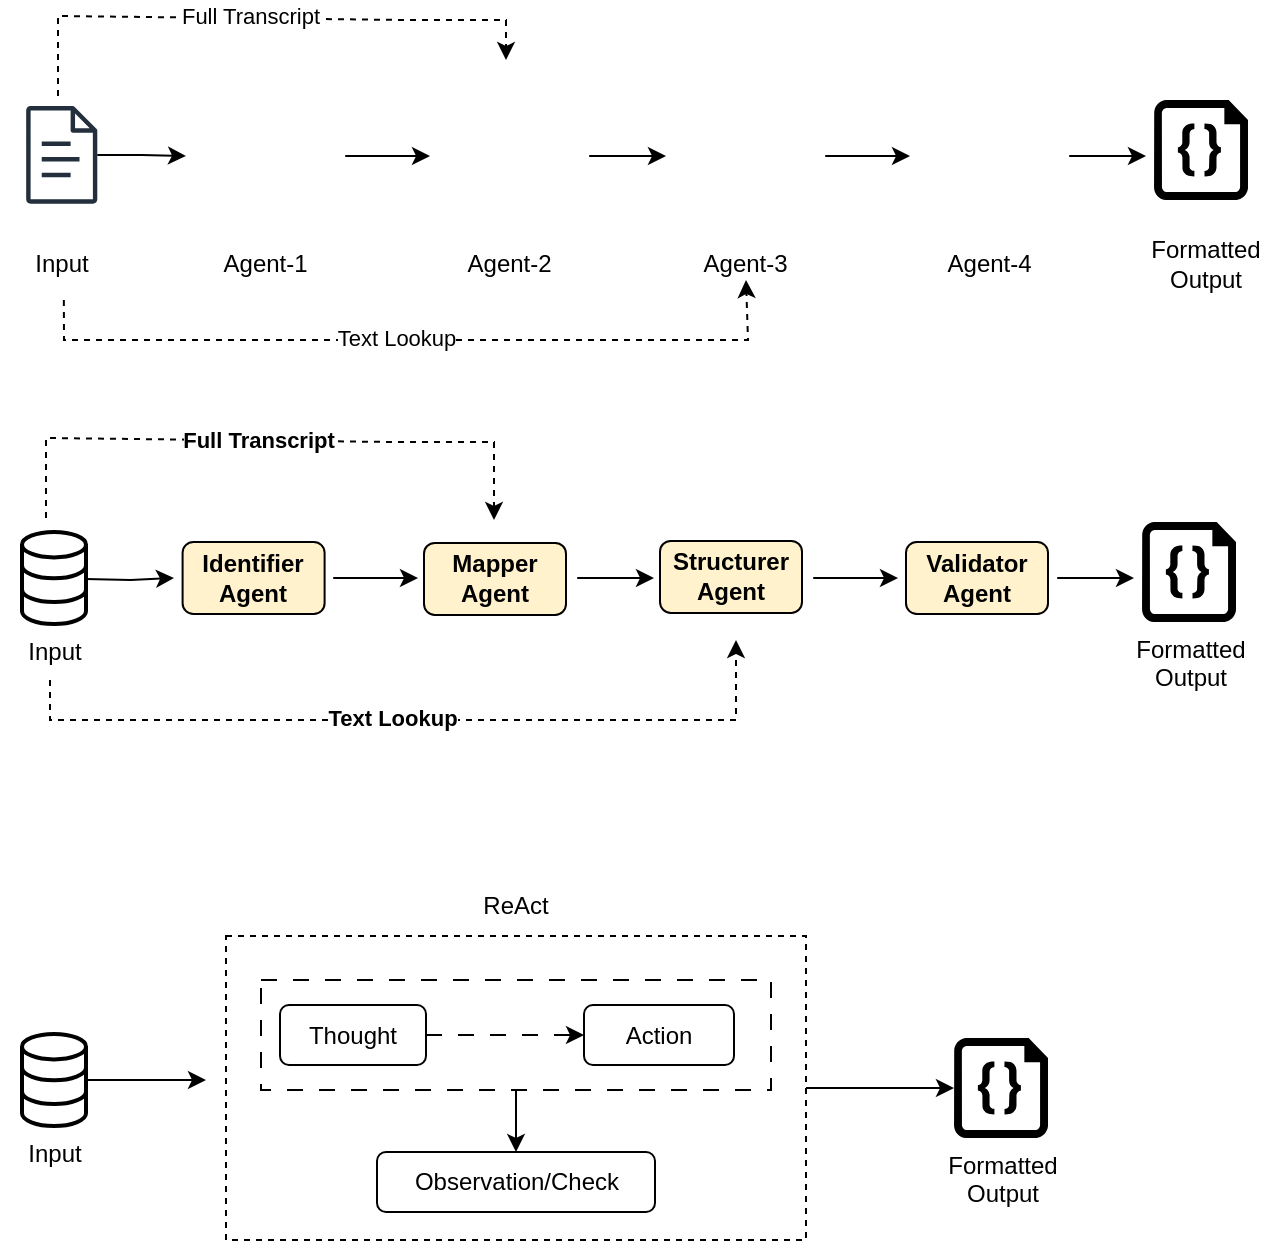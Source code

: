 <mxfile version="28.1.0">
  <diagram name="Page-1" id="0vx86Wp_YkcGhynvlG-V">
    <mxGraphModel dx="698" dy="327" grid="1" gridSize="10" guides="1" tooltips="1" connect="1" arrows="1" fold="1" page="1" pageScale="1" pageWidth="31" pageHeight="59" math="0" shadow="0">
      <root>
        <mxCell id="0" />
        <mxCell id="1" parent="0" />
        <mxCell id="uF2qltHjR5JwgG3fiyBx-141" value="" style="edgeStyle=orthogonalEdgeStyle;rounded=0;orthogonalLoop=1;jettySize=auto;html=1;" edge="1" parent="1" source="uF2qltHjR5JwgG3fiyBx-120" target="uF2qltHjR5JwgG3fiyBx-127">
          <mxGeometry relative="1" as="geometry" />
        </mxCell>
        <mxCell id="uF2qltHjR5JwgG3fiyBx-120" value="" style="rounded=0;whiteSpace=wrap;html=1;dashed=1;fillColor=none;" vertex="1" parent="1">
          <mxGeometry x="140" y="578" width="290" height="152" as="geometry" />
        </mxCell>
        <mxCell id="uF2qltHjR5JwgG3fiyBx-124" value="" style="rounded=0;whiteSpace=wrap;html=1;fillColor=none;dashed=1;dashPattern=8 8;" vertex="1" parent="1">
          <mxGeometry x="157.5" y="600" width="255" height="55" as="geometry" />
        </mxCell>
        <mxCell id="uF2qltHjR5JwgG3fiyBx-47" value="" style="edgeStyle=orthogonalEdgeStyle;rounded=0;orthogonalLoop=1;jettySize=auto;html=1;" edge="1" parent="1" source="uF2qltHjR5JwgG3fiyBx-29" target="uF2qltHjR5JwgG3fiyBx-30">
          <mxGeometry relative="1" as="geometry" />
        </mxCell>
        <mxCell id="uF2qltHjR5JwgG3fiyBx-29" value="Agent-3" style="shape=image;verticalLabelPosition=bottom;labelBackgroundColor=default;verticalAlign=top;aspect=fixed;imageAspect=0;image=https://thumbs.dreamstime.com/b/ai-agent-network-digital-intelligence-smart-system-processing-unit-black-icon-depicts-microchip-connections-symbolizing-383726732.jpg;clipPath=inset(16.67% 17.67% 17% 16.33%);" vertex="1" parent="1">
          <mxGeometry x="360" y="148" width="79.6" height="80" as="geometry" />
        </mxCell>
        <mxCell id="uF2qltHjR5JwgG3fiyBx-50" style="edgeStyle=orthogonalEdgeStyle;rounded=0;orthogonalLoop=1;jettySize=auto;html=1;" edge="1" parent="1" source="uF2qltHjR5JwgG3fiyBx-30">
          <mxGeometry relative="1" as="geometry">
            <mxPoint x="600" y="188" as="targetPoint" />
          </mxGeometry>
        </mxCell>
        <mxCell id="uF2qltHjR5JwgG3fiyBx-30" value="Agent-4" style="shape=image;verticalLabelPosition=bottom;labelBackgroundColor=default;verticalAlign=top;aspect=fixed;imageAspect=0;image=https://thumbs.dreamstime.com/b/ai-agent-network-digital-intelligence-smart-system-processing-unit-black-icon-depicts-microchip-connections-symbolizing-383726732.jpg;clipPath=inset(16.67% 17.67% 17% 16.33%);" vertex="1" parent="1">
          <mxGeometry x="482" y="148" width="79.6" height="80" as="geometry" />
        </mxCell>
        <mxCell id="uF2qltHjR5JwgG3fiyBx-52" value="" style="edgeStyle=orthogonalEdgeStyle;rounded=0;orthogonalLoop=1;jettySize=auto;html=1;" edge="1" parent="1" source="uF2qltHjR5JwgG3fiyBx-31" target="uF2qltHjR5JwgG3fiyBx-32">
          <mxGeometry relative="1" as="geometry" />
        </mxCell>
        <mxCell id="uF2qltHjR5JwgG3fiyBx-31" value="Agent-1" style="shape=image;verticalLabelPosition=bottom;labelBackgroundColor=default;verticalAlign=top;aspect=fixed;imageAspect=0;image=https://thumbs.dreamstime.com/b/ai-agent-network-digital-intelligence-smart-system-processing-unit-black-icon-depicts-microchip-connections-symbolizing-383726732.jpg;clipPath=inset(16.67% 17.67% 17% 16.33%);" vertex="1" parent="1">
          <mxGeometry x="120" y="148" width="79.6" height="80" as="geometry" />
        </mxCell>
        <mxCell id="uF2qltHjR5JwgG3fiyBx-51" value="" style="edgeStyle=orthogonalEdgeStyle;rounded=0;orthogonalLoop=1;jettySize=auto;html=1;" edge="1" parent="1" source="uF2qltHjR5JwgG3fiyBx-32" target="uF2qltHjR5JwgG3fiyBx-29">
          <mxGeometry relative="1" as="geometry" />
        </mxCell>
        <mxCell id="uF2qltHjR5JwgG3fiyBx-32" value="Agent-2" style="shape=image;verticalLabelPosition=bottom;labelBackgroundColor=default;verticalAlign=top;aspect=fixed;imageAspect=0;image=https://thumbs.dreamstime.com/b/ai-agent-network-digital-intelligence-smart-system-processing-unit-black-icon-depicts-microchip-connections-symbolizing-383726732.jpg;clipPath=inset(16.67% 17.67% 17% 16.33%);" vertex="1" parent="1">
          <mxGeometry x="242" y="148" width="79.6" height="80" as="geometry" />
        </mxCell>
        <mxCell id="uF2qltHjR5JwgG3fiyBx-41" value="" style="group" vertex="1" connectable="0" parent="1">
          <mxGeometry x="601" y="160" width="60" height="97" as="geometry" />
        </mxCell>
        <mxCell id="uF2qltHjR5JwgG3fiyBx-25" value="" style="sketch=0;aspect=fixed;pointerEvents=1;shadow=0;dashed=0;html=1;strokeColor=none;labelPosition=center;verticalLabelPosition=bottom;verticalAlign=top;align=center;fillColor=light-dark(#000000, #bfd3ff);shape=mxgraph.azure.code_file" vertex="1" parent="uF2qltHjR5JwgG3fiyBx-41">
          <mxGeometry x="3" width="47" height="50" as="geometry" />
        </mxCell>
        <mxCell id="uF2qltHjR5JwgG3fiyBx-34" value="Formatted&lt;div&gt;Output&lt;/div&gt;" style="text;html=1;align=center;verticalAlign=middle;whiteSpace=wrap;rounded=0;" vertex="1" parent="uF2qltHjR5JwgG3fiyBx-41">
          <mxGeometry x="-1" y="67" width="60" height="30" as="geometry" />
        </mxCell>
        <mxCell id="uF2qltHjR5JwgG3fiyBx-42" value="" style="group" vertex="1" connectable="0" parent="1">
          <mxGeometry x="27.87" y="163.0" width="60" height="97.0" as="geometry" />
        </mxCell>
        <mxCell id="uF2qltHjR5JwgG3fiyBx-3" value="" style="sketch=0;outlineConnect=0;fontColor=#232F3E;gradientColor=none;fillColor=#232F3D;strokeColor=none;dashed=0;verticalLabelPosition=bottom;verticalAlign=top;align=center;html=1;fontSize=12;fontStyle=0;aspect=fixed;pointerEvents=1;shape=mxgraph.aws4.document;" vertex="1" parent="uF2qltHjR5JwgG3fiyBx-42">
          <mxGeometry x="12.13" width="35.73" height="48.9" as="geometry" />
        </mxCell>
        <mxCell id="uF2qltHjR5JwgG3fiyBx-33" value="Input" style="text;html=1;align=center;verticalAlign=middle;whiteSpace=wrap;rounded=0;" vertex="1" parent="uF2qltHjR5JwgG3fiyBx-42">
          <mxGeometry y="64.0" width="60" height="30" as="geometry" />
        </mxCell>
        <mxCell id="uF2qltHjR5JwgG3fiyBx-53" value="" style="edgeStyle=orthogonalEdgeStyle;rounded=0;orthogonalLoop=1;jettySize=auto;html=1;" edge="1" parent="1" source="uF2qltHjR5JwgG3fiyBx-3" target="uF2qltHjR5JwgG3fiyBx-31">
          <mxGeometry relative="1" as="geometry" />
        </mxCell>
        <mxCell id="uF2qltHjR5JwgG3fiyBx-55" value="" style="endArrow=classic;html=1;rounded=0;dashed=1;" edge="1" parent="1">
          <mxGeometry width="50" height="50" relative="1" as="geometry">
            <mxPoint x="58.926" y="260" as="sourcePoint" />
            <mxPoint x="400" y="250" as="targetPoint" />
            <Array as="points">
              <mxPoint x="59" y="280" />
              <mxPoint x="141" y="280" />
              <mxPoint x="251" y="280" />
              <mxPoint x="341" y="280" />
              <mxPoint x="401" y="280" />
            </Array>
          </mxGeometry>
        </mxCell>
        <mxCell id="uF2qltHjR5JwgG3fiyBx-58" value="Text Lookup" style="edgeLabel;html=1;align=center;verticalAlign=middle;resizable=0;points=[];" vertex="1" connectable="0" parent="uF2qltHjR5JwgG3fiyBx-55">
          <mxGeometry x="-0.037" y="1" relative="1" as="geometry">
            <mxPoint x="-3" as="offset" />
          </mxGeometry>
        </mxCell>
        <mxCell id="uF2qltHjR5JwgG3fiyBx-57" value="" style="endArrow=classic;html=1;rounded=0;dashed=1;" edge="1" parent="1">
          <mxGeometry width="50" height="50" relative="1" as="geometry">
            <mxPoint x="56" y="158" as="sourcePoint" />
            <mxPoint x="280" y="140" as="targetPoint" />
            <Array as="points">
              <mxPoint x="56" y="158" />
              <mxPoint x="56" y="118" />
              <mxPoint x="230" y="120" />
              <mxPoint x="280" y="120" />
            </Array>
          </mxGeometry>
        </mxCell>
        <mxCell id="uF2qltHjR5JwgG3fiyBx-60" value="Full Transcript" style="edgeLabel;html=1;align=center;verticalAlign=middle;resizable=0;points=[];" vertex="1" connectable="0" parent="uF2qltHjR5JwgG3fiyBx-57">
          <mxGeometry x="-0.042" y="2" relative="1" as="geometry">
            <mxPoint y="1" as="offset" />
          </mxGeometry>
        </mxCell>
        <mxCell id="uF2qltHjR5JwgG3fiyBx-77" value="" style="edgeStyle=orthogonalEdgeStyle;rounded=0;orthogonalLoop=1;jettySize=auto;html=1;" edge="1" parent="1">
          <mxGeometry relative="1" as="geometry">
            <mxPoint x="433.6" y="399" as="sourcePoint" />
            <mxPoint x="476" y="399" as="targetPoint" />
          </mxGeometry>
        </mxCell>
        <mxCell id="uF2qltHjR5JwgG3fiyBx-79" style="edgeStyle=orthogonalEdgeStyle;rounded=0;orthogonalLoop=1;jettySize=auto;html=1;" edge="1" parent="1">
          <mxGeometry relative="1" as="geometry">
            <mxPoint x="594" y="399" as="targetPoint" />
            <mxPoint x="555.6" y="399" as="sourcePoint" />
          </mxGeometry>
        </mxCell>
        <mxCell id="uF2qltHjR5JwgG3fiyBx-81" value="" style="edgeStyle=orthogonalEdgeStyle;rounded=0;orthogonalLoop=1;jettySize=auto;html=1;" edge="1" parent="1">
          <mxGeometry relative="1" as="geometry">
            <mxPoint x="193.6" y="399" as="sourcePoint" />
            <mxPoint x="236" y="399" as="targetPoint" />
          </mxGeometry>
        </mxCell>
        <mxCell id="uF2qltHjR5JwgG3fiyBx-83" value="" style="edgeStyle=orthogonalEdgeStyle;rounded=0;orthogonalLoop=1;jettySize=auto;html=1;" edge="1" parent="1">
          <mxGeometry relative="1" as="geometry">
            <mxPoint x="315.6" y="399" as="sourcePoint" />
            <mxPoint x="354" y="399" as="targetPoint" />
          </mxGeometry>
        </mxCell>
        <mxCell id="uF2qltHjR5JwgG3fiyBx-85" value="" style="group;dashed=1;" vertex="1" connectable="0" parent="1">
          <mxGeometry x="595" y="371" width="60" height="97" as="geometry" />
        </mxCell>
        <mxCell id="uF2qltHjR5JwgG3fiyBx-86" value="Formatted&lt;div&gt;Output&lt;/div&gt;" style="sketch=0;aspect=fixed;pointerEvents=1;shadow=0;dashed=0;html=1;strokeColor=none;labelPosition=center;verticalLabelPosition=bottom;verticalAlign=top;align=center;fillColor=light-dark(#000000, #bfd3ff);shape=mxgraph.azure.code_file" vertex="1" parent="uF2qltHjR5JwgG3fiyBx-85">
          <mxGeometry x="3" width="47" height="50" as="geometry" />
        </mxCell>
        <mxCell id="uF2qltHjR5JwgG3fiyBx-89" value="" style="edgeStyle=orthogonalEdgeStyle;rounded=0;orthogonalLoop=1;jettySize=auto;html=1;" edge="1" parent="1">
          <mxGeometry relative="1" as="geometry">
            <mxPoint x="69.647" y="399.5" as="sourcePoint" />
            <mxPoint x="114" y="399" as="targetPoint" />
          </mxGeometry>
        </mxCell>
        <mxCell id="uF2qltHjR5JwgG3fiyBx-90" value="" style="endArrow=classic;html=1;rounded=0;dashed=1;" edge="1" parent="1">
          <mxGeometry width="50" height="50" relative="1" as="geometry">
            <mxPoint x="52" y="450" as="sourcePoint" />
            <mxPoint x="395" y="430" as="targetPoint" />
            <Array as="points">
              <mxPoint x="52" y="470" />
              <mxPoint x="100" y="470" />
              <mxPoint x="250" y="470" />
              <mxPoint x="335" y="470" />
              <mxPoint x="395" y="470" />
            </Array>
          </mxGeometry>
        </mxCell>
        <mxCell id="uF2qltHjR5JwgG3fiyBx-91" value="&lt;b&gt;Text Lookup&lt;/b&gt;" style="edgeLabel;html=1;align=center;verticalAlign=middle;resizable=0;points=[];" vertex="1" connectable="0" parent="uF2qltHjR5JwgG3fiyBx-90">
          <mxGeometry x="-0.037" y="1" relative="1" as="geometry">
            <mxPoint x="-3" as="offset" />
          </mxGeometry>
        </mxCell>
        <mxCell id="uF2qltHjR5JwgG3fiyBx-92" value="" style="endArrow=classic;html=1;rounded=0;dashed=1;" edge="1" parent="1">
          <mxGeometry width="50" height="50" relative="1" as="geometry">
            <mxPoint x="50" y="369" as="sourcePoint" />
            <mxPoint x="274" y="370" as="targetPoint" />
            <Array as="points">
              <mxPoint x="50" y="369" />
              <mxPoint x="50" y="329" />
              <mxPoint x="224" y="331" />
              <mxPoint x="274" y="331" />
            </Array>
          </mxGeometry>
        </mxCell>
        <mxCell id="uF2qltHjR5JwgG3fiyBx-93" value="&lt;span style=&quot;color: rgba(0, 0, 0, 0); font-family: monospace; font-size: 0px; text-align: start; background-color: rgb(236, 236, 236);&quot;&gt;%3CmxGraphModel%3E%3Croot%3E%3CmxCell%20id%3D%220%22%2F%3E%3CmxCell%20id%3D%221%22%20parent%3D%220%22%2F%3E%3CmxCell%20id%3D%222%22%20value%3D%22Input%22%20style%3D%22sketch%3D0%3BoutlineConnect%3D0%3BfontColor%3D%23232F3E%3BgradientColor%3Dnone%3BfillColor%3D%23232F3D%3BstrokeColor%3Dnone%3Bdashed%3D0%3BverticalLabelPosition%3Dbottom%3BverticalAlign%3Dtop%3Balign%3Dcenter%3Bhtml%3D1%3BfontSize%3D12%3BfontStyle%3D0%3Baspect%3Dfixed%3BpointerEvents%3D1%3Bshape%3Dmxgraph.aws4.document%3B%22%20vertex%3D%221%22%20parent%3D%221%22%3E%3CmxGeometry%20x%3D%2234%22%20y%3D%22375%22%20width%3D%2235.73%22%20height%3D%2248.9%22%20as%3D%22geometry%22%2F%3E%3C%2FmxCell%3E%3C%2Froot%3E%3C%2FmxGraphModel%3E&lt;/span&gt;" style="edgeLabel;html=1;align=center;verticalAlign=middle;resizable=0;points=[];" vertex="1" connectable="0" parent="uF2qltHjR5JwgG3fiyBx-92">
          <mxGeometry x="-0.042" y="2" relative="1" as="geometry">
            <mxPoint y="1" as="offset" />
          </mxGeometry>
        </mxCell>
        <mxCell id="uF2qltHjR5JwgG3fiyBx-118" value="&lt;b&gt;Full Transcript&lt;/b&gt;" style="edgeLabel;html=1;align=center;verticalAlign=middle;resizable=0;points=[];" vertex="1" connectable="0" parent="uF2qltHjR5JwgG3fiyBx-92">
          <mxGeometry x="-0.036" y="-3" relative="1" as="geometry">
            <mxPoint y="-3" as="offset" />
          </mxGeometry>
        </mxCell>
        <mxCell id="uF2qltHjR5JwgG3fiyBx-94" value="&lt;b&gt;Identifier&lt;/b&gt;&lt;div&gt;&lt;b&gt;Agent&lt;/b&gt;&lt;/div&gt;" style="rounded=1;whiteSpace=wrap;html=1;fillColor=#fff2cc;strokeColor=default;" vertex="1" parent="1">
          <mxGeometry x="118.3" y="381" width="71" height="36" as="geometry" />
        </mxCell>
        <mxCell id="uF2qltHjR5JwgG3fiyBx-105" value="&lt;b&gt;Mapper&lt;/b&gt;&lt;div&gt;&lt;b&gt;Agent&lt;/b&gt;&lt;/div&gt;" style="rounded=1;whiteSpace=wrap;html=1;fillColor=#fff2cc;strokeColor=default;" vertex="1" parent="1">
          <mxGeometry x="239" y="381.45" width="71" height="36" as="geometry" />
        </mxCell>
        <mxCell id="uF2qltHjR5JwgG3fiyBx-106" value="&lt;b&gt;Structurer&lt;/b&gt;&lt;div&gt;&lt;b&gt;Agent&lt;/b&gt;&lt;/div&gt;" style="rounded=1;whiteSpace=wrap;html=1;fillColor=#fff2cc;strokeColor=default;" vertex="1" parent="1">
          <mxGeometry x="357" y="380.45" width="71" height="36" as="geometry" />
        </mxCell>
        <mxCell id="uF2qltHjR5JwgG3fiyBx-107" value="&lt;b&gt;Validator&lt;/b&gt;&lt;div&gt;&lt;b&gt;Agent&lt;/b&gt;&lt;/div&gt;" style="rounded=1;whiteSpace=wrap;html=1;fillColor=#fff2cc;strokeColor=default;" vertex="1" parent="1">
          <mxGeometry x="480" y="381" width="71" height="36" as="geometry" />
        </mxCell>
        <mxCell id="uF2qltHjR5JwgG3fiyBx-111" value="Input" style="html=1;verticalLabelPosition=bottom;align=center;labelBackgroundColor=#ffffff;verticalAlign=top;strokeWidth=2;strokeColor=light-dark(#000000, #32a0ff);shadow=0;dashed=0;shape=mxgraph.ios7.icons.data;" vertex="1" parent="1">
          <mxGeometry x="38" y="376" width="32" height="46" as="geometry" />
        </mxCell>
        <mxCell id="uF2qltHjR5JwgG3fiyBx-143" style="edgeStyle=orthogonalEdgeStyle;rounded=0;orthogonalLoop=1;jettySize=auto;html=1;" edge="1" parent="1" source="uF2qltHjR5JwgG3fiyBx-119">
          <mxGeometry relative="1" as="geometry">
            <mxPoint x="130" y="650" as="targetPoint" />
          </mxGeometry>
        </mxCell>
        <mxCell id="uF2qltHjR5JwgG3fiyBx-119" value="Input" style="html=1;verticalLabelPosition=bottom;align=center;labelBackgroundColor=#ffffff;verticalAlign=top;strokeWidth=2;strokeColor=light-dark(#000000, #32a0ff);shadow=0;dashed=0;shape=mxgraph.ios7.icons.data;" vertex="1" parent="1">
          <mxGeometry x="38.0" y="627" width="32" height="46" as="geometry" />
        </mxCell>
        <mxCell id="uF2qltHjR5JwgG3fiyBx-139" style="edgeStyle=orthogonalEdgeStyle;rounded=0;orthogonalLoop=1;jettySize=auto;html=1;entryX=0;entryY=0.5;entryDx=0;entryDy=0;dashed=1;dashPattern=8 8;" edge="1" parent="1" source="uF2qltHjR5JwgG3fiyBx-121" target="uF2qltHjR5JwgG3fiyBx-123">
          <mxGeometry relative="1" as="geometry" />
        </mxCell>
        <mxCell id="uF2qltHjR5JwgG3fiyBx-121" value="Thought" style="rounded=1;whiteSpace=wrap;html=1;" vertex="1" parent="1">
          <mxGeometry x="167" y="612.5" width="73" height="30" as="geometry" />
        </mxCell>
        <mxCell id="uF2qltHjR5JwgG3fiyBx-123" value="Action" style="rounded=1;whiteSpace=wrap;html=1;" vertex="1" parent="1">
          <mxGeometry x="319" y="612.5" width="75" height="30" as="geometry" />
        </mxCell>
        <mxCell id="uF2qltHjR5JwgG3fiyBx-132" style="edgeStyle=orthogonalEdgeStyle;rounded=0;orthogonalLoop=1;jettySize=auto;html=1;exitX=0.5;exitY=1;exitDx=0;exitDy=0;" edge="1" parent="1" source="uF2qltHjR5JwgG3fiyBx-124" target="uF2qltHjR5JwgG3fiyBx-125">
          <mxGeometry relative="1" as="geometry" />
        </mxCell>
        <mxCell id="uF2qltHjR5JwgG3fiyBx-125" value="Observation/Check" style="rounded=1;whiteSpace=wrap;html=1;" vertex="1" parent="1">
          <mxGeometry x="215.5" y="686" width="139" height="30" as="geometry" />
        </mxCell>
        <mxCell id="uF2qltHjR5JwgG3fiyBx-127" value="Formatted&lt;div&gt;Output&lt;/div&gt;" style="sketch=0;aspect=fixed;pointerEvents=1;shadow=0;dashed=0;html=1;strokeColor=none;labelPosition=center;verticalLabelPosition=bottom;verticalAlign=top;align=center;fillColor=light-dark(#000000, #bfd3ff);shape=mxgraph.azure.code_file" vertex="1" parent="1">
          <mxGeometry x="504" y="629" width="47" height="50" as="geometry" />
        </mxCell>
        <mxCell id="uF2qltHjR5JwgG3fiyBx-134" value="ReAct" style="text;html=1;align=center;verticalAlign=middle;whiteSpace=wrap;rounded=0;" vertex="1" parent="1">
          <mxGeometry x="255" y="548" width="60" height="30" as="geometry" />
        </mxCell>
      </root>
    </mxGraphModel>
  </diagram>
</mxfile>
